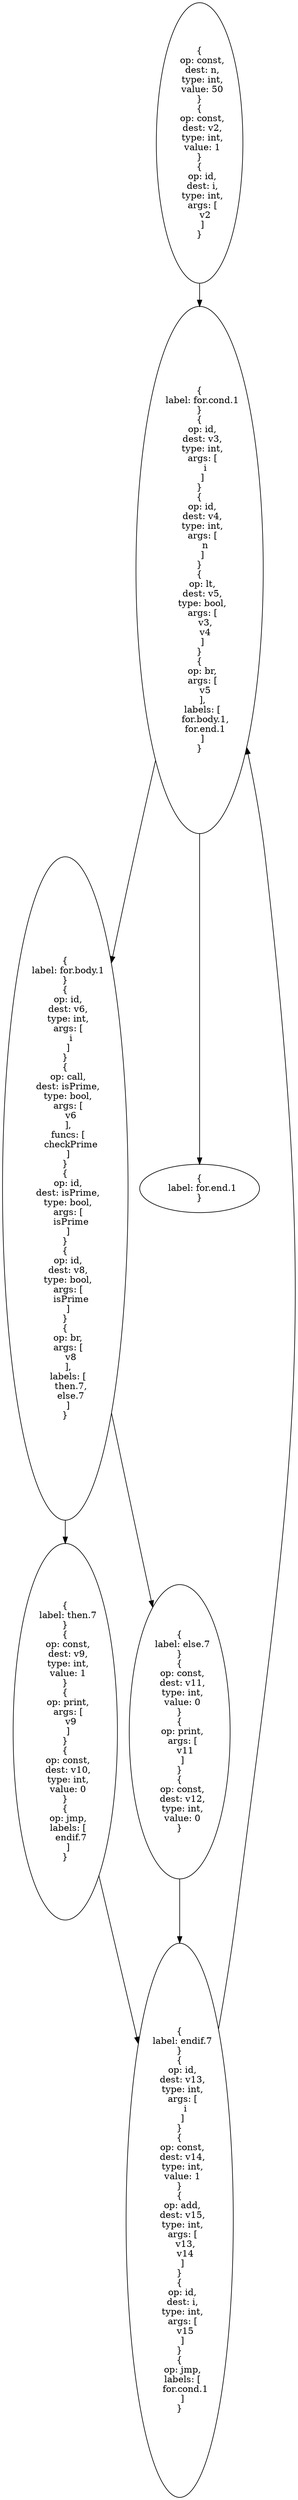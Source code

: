 digraph cfg {
"{
  op: const,
  dest: n,
  type: int,
  value: 50
}
{
  op: const,
  dest: v2,
  type: int,
  value: 1
}
{
  op: id,
  dest: i,
  type: int,
  args: [
    v2
  ]
}" -> "{
  label: for.cond.1
}
{
  op: id,
  dest: v3,
  type: int,
  args: [
    i
  ]
}
{
  op: id,
  dest: v4,
  type: int,
  args: [
    n
  ]
}
{
  op: lt,
  dest: v5,
  type: bool,
  args: [
    v3,
    v4
  ]
}
{
  op: br,
  args: [
    v5
  ],
  labels: [
    for.body.1,
    for.end.1
  ]
}"
"{
  label: for.cond.1
}
{
  op: id,
  dest: v3,
  type: int,
  args: [
    i
  ]
}
{
  op: id,
  dest: v4,
  type: int,
  args: [
    n
  ]
}
{
  op: lt,
  dest: v5,
  type: bool,
  args: [
    v3,
    v4
  ]
}
{
  op: br,
  args: [
    v5
  ],
  labels: [
    for.body.1,
    for.end.1
  ]
}" -> "{
  label: for.body.1
}
{
  op: id,
  dest: v6,
  type: int,
  args: [
    i
  ]
}
{
  op: call,
  dest: isPrime,
  type: bool,
  args: [
    v6
  ],
  funcs: [
    checkPrime
  ]
}
{
  op: id,
  dest: isPrime,
  type: bool,
  args: [
    isPrime
  ]
}
{
  op: id,
  dest: v8,
  type: bool,
  args: [
    isPrime
  ]
}
{
  op: br,
  args: [
    v8
  ],
  labels: [
    then.7,
    else.7
  ]
}"
"{
  label: for.cond.1
}
{
  op: id,
  dest: v3,
  type: int,
  args: [
    i
  ]
}
{
  op: id,
  dest: v4,
  type: int,
  args: [
    n
  ]
}
{
  op: lt,
  dest: v5,
  type: bool,
  args: [
    v3,
    v4
  ]
}
{
  op: br,
  args: [
    v5
  ],
  labels: [
    for.body.1,
    for.end.1
  ]
}" -> "{
  label: for.end.1
}"
"{
  label: for.body.1
}
{
  op: id,
  dest: v6,
  type: int,
  args: [
    i
  ]
}
{
  op: call,
  dest: isPrime,
  type: bool,
  args: [
    v6
  ],
  funcs: [
    checkPrime
  ]
}
{
  op: id,
  dest: isPrime,
  type: bool,
  args: [
    isPrime
  ]
}
{
  op: id,
  dest: v8,
  type: bool,
  args: [
    isPrime
  ]
}
{
  op: br,
  args: [
    v8
  ],
  labels: [
    then.7,
    else.7
  ]
}" -> "{
  label: then.7
}
{
  op: const,
  dest: v9,
  type: int,
  value: 1
}
{
  op: print,
  args: [
    v9
  ]
}
{
  op: const,
  dest: v10,
  type: int,
  value: 0
}
{
  op: jmp,
  labels: [
    endif.7
  ]
}"
"{
  label: for.body.1
}
{
  op: id,
  dest: v6,
  type: int,
  args: [
    i
  ]
}
{
  op: call,
  dest: isPrime,
  type: bool,
  args: [
    v6
  ],
  funcs: [
    checkPrime
  ]
}
{
  op: id,
  dest: isPrime,
  type: bool,
  args: [
    isPrime
  ]
}
{
  op: id,
  dest: v8,
  type: bool,
  args: [
    isPrime
  ]
}
{
  op: br,
  args: [
    v8
  ],
  labels: [
    then.7,
    else.7
  ]
}" -> "{
  label: else.7
}
{
  op: const,
  dest: v11,
  type: int,
  value: 0
}
{
  op: print,
  args: [
    v11
  ]
}
{
  op: const,
  dest: v12,
  type: int,
  value: 0
}"
"{
  label: then.7
}
{
  op: const,
  dest: v9,
  type: int,
  value: 1
}
{
  op: print,
  args: [
    v9
  ]
}
{
  op: const,
  dest: v10,
  type: int,
  value: 0
}
{
  op: jmp,
  labels: [
    endif.7
  ]
}" -> "{
  label: endif.7
}
{
  op: id,
  dest: v13,
  type: int,
  args: [
    i
  ]
}
{
  op: const,
  dest: v14,
  type: int,
  value: 1
}
{
  op: add,
  dest: v15,
  type: int,
  args: [
    v13,
    v14
  ]
}
{
  op: id,
  dest: i,
  type: int,
  args: [
    v15
  ]
}
{
  op: jmp,
  labels: [
    for.cond.1
  ]
}"
"{
  label: else.7
}
{
  op: const,
  dest: v11,
  type: int,
  value: 0
}
{
  op: print,
  args: [
    v11
  ]
}
{
  op: const,
  dest: v12,
  type: int,
  value: 0
}" -> "{
  label: endif.7
}
{
  op: id,
  dest: v13,
  type: int,
  args: [
    i
  ]
}
{
  op: const,
  dest: v14,
  type: int,
  value: 1
}
{
  op: add,
  dest: v15,
  type: int,
  args: [
    v13,
    v14
  ]
}
{
  op: id,
  dest: i,
  type: int,
  args: [
    v15
  ]
}
{
  op: jmp,
  labels: [
    for.cond.1
  ]
}"
"{
  label: endif.7
}
{
  op: id,
  dest: v13,
  type: int,
  args: [
    i
  ]
}
{
  op: const,
  dest: v14,
  type: int,
  value: 1
}
{
  op: add,
  dest: v15,
  type: int,
  args: [
    v13,
    v14
  ]
}
{
  op: id,
  dest: i,
  type: int,
  args: [
    v15
  ]
}
{
  op: jmp,
  labels: [
    for.cond.1
  ]
}" -> "{
  label: for.cond.1
}
{
  op: id,
  dest: v3,
  type: int,
  args: [
    i
  ]
}
{
  op: id,
  dest: v4,
  type: int,
  args: [
    n
  ]
}
{
  op: lt,
  dest: v5,
  type: bool,
  args: [
    v3,
    v4
  ]
}
{
  op: br,
  args: [
    v5
  ],
  labels: [
    for.body.1,
    for.end.1
  ]
}"
}

